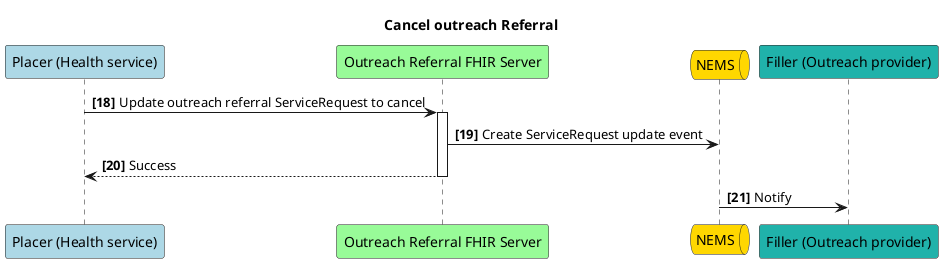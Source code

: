 @startuml
autonumber 18 "<b>[00]"
Participant "Placer (Health service)" as p #lightblue
participant "Outreach Referral FHIR Server" as s #palegreen
queue "NEMS" as n #gold
Participant "Filler (Outreach provider)" as f #LightSeaGreen

title Cancel outreach Referral

p -> s++: Update outreach referral ServiceRequest to cancel
s -> n: Create ServiceRequest update event
return Success
n -> f: Notify

@enduml